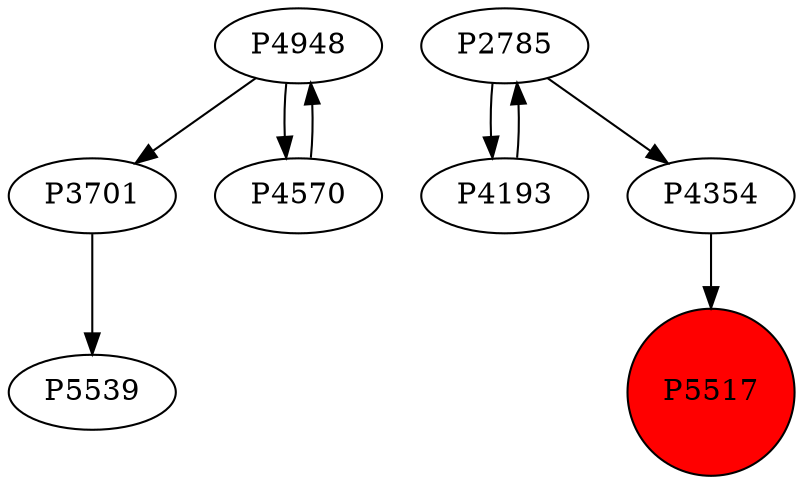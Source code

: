 digraph {
	P3701 -> P5539
	P2785 -> P4193
	P4193 -> P2785
	P4354 -> P5517
	P4948 -> P3701
	P4948 -> P4570
	P2785 -> P4354
	P4570 -> P4948
	P5517 [shape=circle]
	P5517 [style=filled]
	P5517 [fillcolor=red]
}